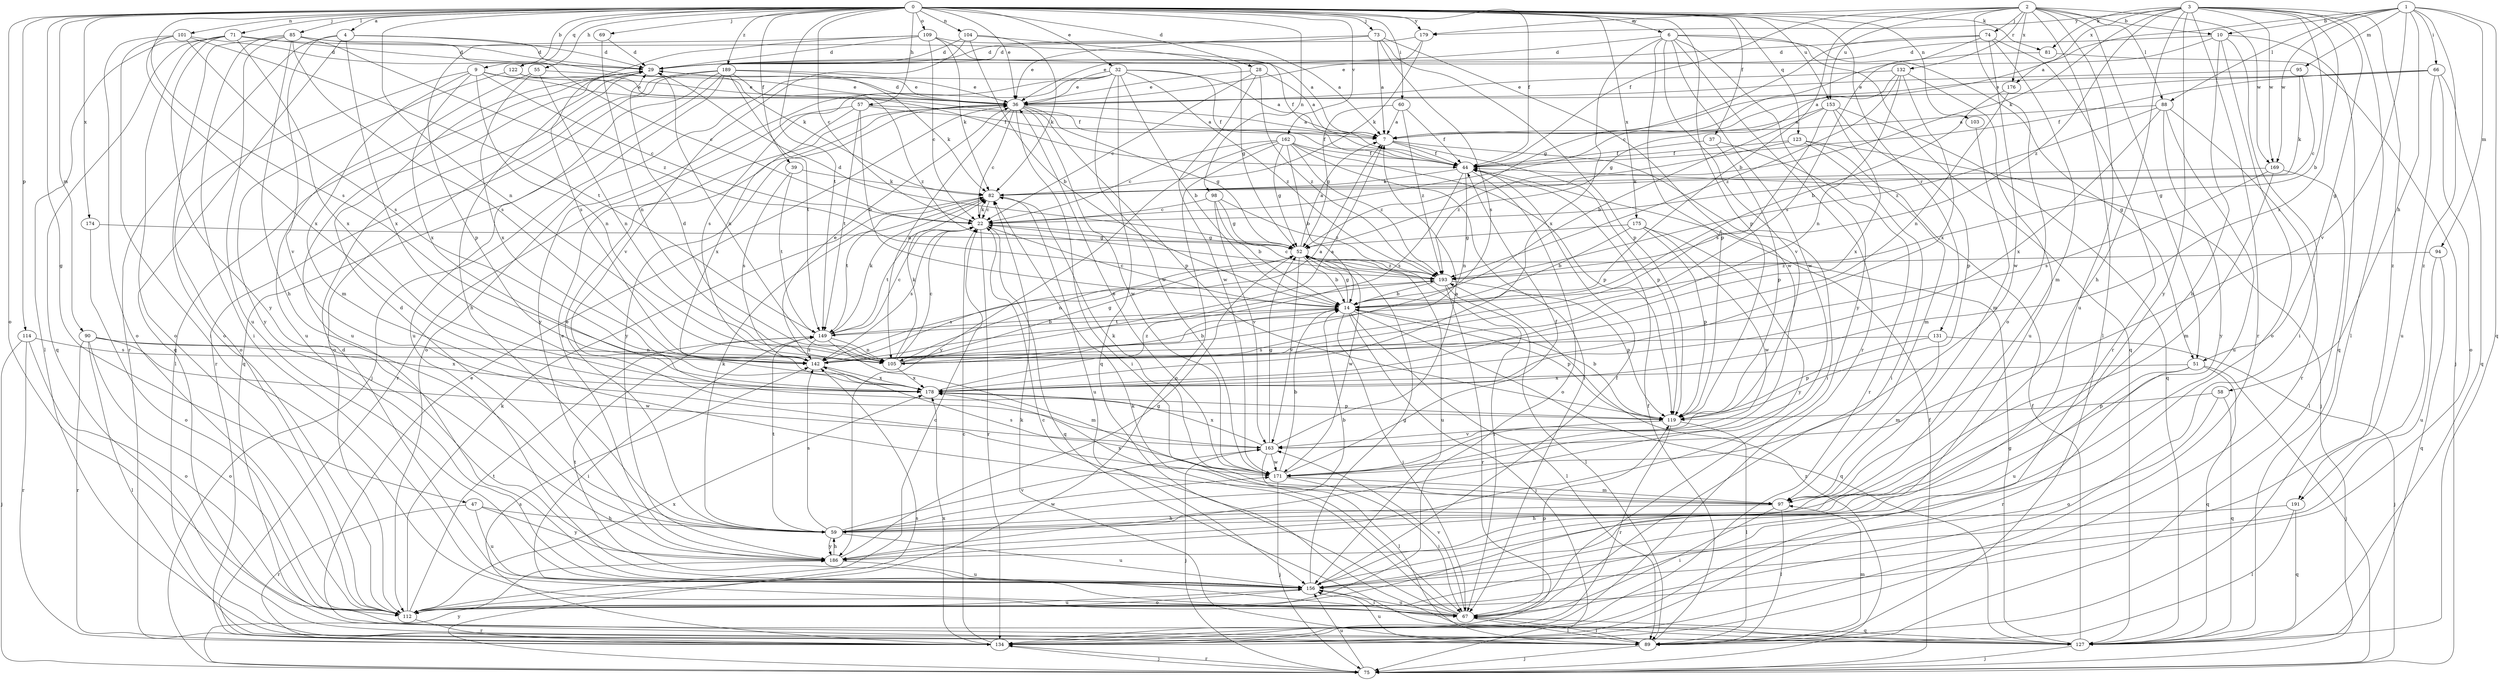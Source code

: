 strict digraph  {
0;
1;
2;
3;
4;
6;
7;
9;
10;
14;
22;
28;
29;
32;
36;
37;
39;
44;
47;
51;
52;
55;
57;
58;
59;
60;
66;
67;
69;
71;
73;
74;
75;
81;
82;
85;
88;
89;
90;
94;
95;
97;
98;
101;
103;
104;
105;
109;
112;
114;
119;
122;
123;
127;
131;
132;
134;
142;
149;
153;
156;
162;
163;
169;
171;
174;
175;
176;
178;
179;
186;
189;
191;
193;
0 -> 4  [label=a];
0 -> 6  [label=a];
0 -> 9  [label=b];
0 -> 22  [label=c];
0 -> 28  [label=d];
0 -> 32  [label=e];
0 -> 36  [label=e];
0 -> 37  [label=f];
0 -> 39  [label=f];
0 -> 44  [label=f];
0 -> 47  [label=g];
0 -> 55  [label=h];
0 -> 57  [label=h];
0 -> 60  [label=i];
0 -> 69  [label=j];
0 -> 71  [label=j];
0 -> 73  [label=j];
0 -> 81  [label=k];
0 -> 85  [label=l];
0 -> 90  [label=m];
0 -> 98  [label=n];
0 -> 101  [label=n];
0 -> 103  [label=n];
0 -> 104  [label=n];
0 -> 105  [label=n];
0 -> 109  [label=o];
0 -> 112  [label=o];
0 -> 114  [label=p];
0 -> 119  [label=p];
0 -> 122  [label=q];
0 -> 123  [label=q];
0 -> 131  [label=r];
0 -> 142  [label=s];
0 -> 149  [label=t];
0 -> 153  [label=u];
0 -> 162  [label=v];
0 -> 174  [label=x];
0 -> 175  [label=x];
0 -> 179  [label=y];
0 -> 189  [label=z];
1 -> 7  [label=a];
1 -> 10  [label=b];
1 -> 58  [label=h];
1 -> 66  [label=i];
1 -> 88  [label=l];
1 -> 94  [label=m];
1 -> 95  [label=m];
1 -> 127  [label=q];
1 -> 163  [label=v];
1 -> 169  [label=w];
1 -> 191  [label=z];
2 -> 10  [label=b];
2 -> 14  [label=b];
2 -> 44  [label=f];
2 -> 51  [label=g];
2 -> 74  [label=j];
2 -> 88  [label=l];
2 -> 89  [label=l];
2 -> 112  [label=o];
2 -> 132  [label=r];
2 -> 153  [label=u];
2 -> 156  [label=u];
2 -> 169  [label=w];
2 -> 176  [label=x];
2 -> 179  [label=y];
3 -> 14  [label=b];
3 -> 51  [label=g];
3 -> 59  [label=h];
3 -> 81  [label=k];
3 -> 82  [label=k];
3 -> 89  [label=l];
3 -> 134  [label=r];
3 -> 169  [label=w];
3 -> 176  [label=x];
3 -> 178  [label=x];
3 -> 179  [label=y];
3 -> 186  [label=y];
3 -> 191  [label=z];
3 -> 193  [label=z];
4 -> 29  [label=d];
4 -> 82  [label=k];
4 -> 127  [label=q];
4 -> 134  [label=r];
4 -> 163  [label=v];
4 -> 178  [label=x];
6 -> 29  [label=d];
6 -> 51  [label=g];
6 -> 119  [label=p];
6 -> 127  [label=q];
6 -> 134  [label=r];
6 -> 163  [label=v];
6 -> 171  [label=w];
6 -> 178  [label=x];
6 -> 186  [label=y];
7 -> 44  [label=f];
7 -> 67  [label=i];
7 -> 119  [label=p];
9 -> 22  [label=c];
9 -> 36  [label=e];
9 -> 44  [label=f];
9 -> 97  [label=m];
9 -> 105  [label=n];
9 -> 112  [label=o];
9 -> 178  [label=x];
10 -> 29  [label=d];
10 -> 36  [label=e];
10 -> 59  [label=h];
10 -> 67  [label=i];
10 -> 112  [label=o];
10 -> 127  [label=q];
14 -> 22  [label=c];
14 -> 52  [label=g];
14 -> 67  [label=i];
14 -> 75  [label=j];
14 -> 89  [label=l];
14 -> 119  [label=p];
14 -> 127  [label=q];
14 -> 149  [label=t];
22 -> 52  [label=g];
22 -> 82  [label=k];
22 -> 127  [label=q];
22 -> 134  [label=r];
22 -> 142  [label=s];
22 -> 149  [label=t];
28 -> 7  [label=a];
28 -> 22  [label=c];
28 -> 36  [label=e];
28 -> 171  [label=w];
28 -> 193  [label=z];
29 -> 36  [label=e];
29 -> 59  [label=h];
29 -> 89  [label=l];
29 -> 105  [label=n];
29 -> 156  [label=u];
32 -> 7  [label=a];
32 -> 14  [label=b];
32 -> 36  [label=e];
32 -> 44  [label=f];
32 -> 112  [label=o];
32 -> 127  [label=q];
32 -> 142  [label=s];
32 -> 171  [label=w];
32 -> 186  [label=y];
32 -> 193  [label=z];
36 -> 7  [label=a];
36 -> 22  [label=c];
36 -> 29  [label=d];
36 -> 52  [label=g];
36 -> 67  [label=i];
36 -> 105  [label=n];
36 -> 119  [label=p];
36 -> 171  [label=w];
36 -> 186  [label=y];
37 -> 44  [label=f];
37 -> 119  [label=p];
37 -> 134  [label=r];
39 -> 82  [label=k];
39 -> 142  [label=s];
39 -> 149  [label=t];
44 -> 82  [label=k];
44 -> 105  [label=n];
44 -> 112  [label=o];
44 -> 142  [label=s];
47 -> 59  [label=h];
47 -> 134  [label=r];
47 -> 156  [label=u];
47 -> 186  [label=y];
51 -> 75  [label=j];
51 -> 127  [label=q];
51 -> 134  [label=r];
51 -> 156  [label=u];
51 -> 178  [label=x];
52 -> 7  [label=a];
52 -> 14  [label=b];
52 -> 29  [label=d];
52 -> 67  [label=i];
52 -> 105  [label=n];
52 -> 156  [label=u];
52 -> 163  [label=v];
52 -> 171  [label=w];
52 -> 193  [label=z];
55 -> 36  [label=e];
55 -> 105  [label=n];
55 -> 156  [label=u];
55 -> 178  [label=x];
57 -> 7  [label=a];
57 -> 14  [label=b];
57 -> 44  [label=f];
57 -> 134  [label=r];
57 -> 149  [label=t];
57 -> 178  [label=x];
58 -> 112  [label=o];
58 -> 119  [label=p];
58 -> 127  [label=q];
59 -> 14  [label=b];
59 -> 29  [label=d];
59 -> 36  [label=e];
59 -> 82  [label=k];
59 -> 142  [label=s];
59 -> 149  [label=t];
59 -> 156  [label=u];
59 -> 163  [label=v];
59 -> 171  [label=w];
59 -> 186  [label=y];
60 -> 7  [label=a];
60 -> 44  [label=f];
60 -> 52  [label=g];
60 -> 193  [label=z];
66 -> 7  [label=a];
66 -> 36  [label=e];
66 -> 44  [label=f];
66 -> 112  [label=o];
66 -> 127  [label=q];
66 -> 156  [label=u];
67 -> 22  [label=c];
67 -> 29  [label=d];
67 -> 82  [label=k];
67 -> 89  [label=l];
67 -> 119  [label=p];
67 -> 127  [label=q];
67 -> 156  [label=u];
67 -> 163  [label=v];
69 -> 29  [label=d];
69 -> 105  [label=n];
71 -> 7  [label=a];
71 -> 29  [label=d];
71 -> 89  [label=l];
71 -> 112  [label=o];
71 -> 127  [label=q];
71 -> 178  [label=x];
71 -> 186  [label=y];
73 -> 7  [label=a];
73 -> 29  [label=d];
73 -> 36  [label=e];
73 -> 119  [label=p];
73 -> 142  [label=s];
73 -> 171  [label=w];
74 -> 29  [label=d];
74 -> 52  [label=g];
74 -> 97  [label=m];
74 -> 134  [label=r];
74 -> 142  [label=s];
74 -> 171  [label=w];
75 -> 44  [label=f];
75 -> 134  [label=r];
75 -> 142  [label=s];
75 -> 156  [label=u];
75 -> 186  [label=y];
75 -> 193  [label=z];
81 -> 22  [label=c];
81 -> 75  [label=j];
82 -> 22  [label=c];
82 -> 149  [label=t];
82 -> 156  [label=u];
85 -> 22  [label=c];
85 -> 29  [label=d];
85 -> 59  [label=h];
85 -> 67  [label=i];
85 -> 112  [label=o];
85 -> 142  [label=s];
85 -> 156  [label=u];
85 -> 193  [label=z];
88 -> 7  [label=a];
88 -> 134  [label=r];
88 -> 156  [label=u];
88 -> 178  [label=x];
88 -> 186  [label=y];
88 -> 193  [label=z];
89 -> 36  [label=e];
89 -> 44  [label=f];
89 -> 67  [label=i];
89 -> 75  [label=j];
89 -> 82  [label=k];
89 -> 97  [label=m];
89 -> 156  [label=u];
90 -> 89  [label=l];
90 -> 105  [label=n];
90 -> 112  [label=o];
90 -> 134  [label=r];
90 -> 171  [label=w];
90 -> 178  [label=x];
94 -> 127  [label=q];
94 -> 156  [label=u];
94 -> 193  [label=z];
95 -> 22  [label=c];
95 -> 36  [label=e];
95 -> 82  [label=k];
97 -> 59  [label=h];
97 -> 67  [label=i];
97 -> 89  [label=l];
97 -> 178  [label=x];
98 -> 14  [label=b];
98 -> 22  [label=c];
98 -> 52  [label=g];
98 -> 163  [label=v];
98 -> 193  [label=z];
101 -> 29  [label=d];
101 -> 67  [label=i];
101 -> 112  [label=o];
101 -> 142  [label=s];
101 -> 149  [label=t];
101 -> 178  [label=x];
103 -> 97  [label=m];
104 -> 14  [label=b];
104 -> 29  [label=d];
104 -> 52  [label=g];
104 -> 82  [label=k];
104 -> 163  [label=v];
105 -> 7  [label=a];
105 -> 14  [label=b];
105 -> 22  [label=c];
105 -> 29  [label=d];
105 -> 52  [label=g];
105 -> 82  [label=k];
105 -> 178  [label=x];
109 -> 7  [label=a];
109 -> 22  [label=c];
109 -> 29  [label=d];
109 -> 44  [label=f];
109 -> 82  [label=k];
109 -> 119  [label=p];
109 -> 142  [label=s];
112 -> 22  [label=c];
112 -> 82  [label=k];
112 -> 134  [label=r];
112 -> 149  [label=t];
112 -> 156  [label=u];
112 -> 178  [label=x];
114 -> 75  [label=j];
114 -> 112  [label=o];
114 -> 134  [label=r];
114 -> 142  [label=s];
119 -> 14  [label=b];
119 -> 89  [label=l];
119 -> 134  [label=r];
119 -> 163  [label=v];
122 -> 36  [label=e];
122 -> 44  [label=f];
122 -> 186  [label=y];
123 -> 44  [label=f];
123 -> 67  [label=i];
123 -> 75  [label=j];
123 -> 97  [label=m];
123 -> 193  [label=z];
127 -> 44  [label=f];
127 -> 52  [label=g];
127 -> 75  [label=j];
131 -> 75  [label=j];
131 -> 97  [label=m];
131 -> 119  [label=p];
131 -> 142  [label=s];
132 -> 36  [label=e];
132 -> 52  [label=g];
132 -> 105  [label=n];
132 -> 156  [label=u];
132 -> 178  [label=x];
132 -> 193  [label=z];
134 -> 22  [label=c];
134 -> 75  [label=j];
134 -> 142  [label=s];
134 -> 178  [label=x];
142 -> 7  [label=a];
142 -> 36  [label=e];
142 -> 178  [label=x];
149 -> 14  [label=b];
149 -> 22  [label=c];
149 -> 67  [label=i];
149 -> 82  [label=k];
149 -> 97  [label=m];
149 -> 105  [label=n];
149 -> 142  [label=s];
153 -> 7  [label=a];
153 -> 14  [label=b];
153 -> 119  [label=p];
153 -> 127  [label=q];
153 -> 142  [label=s];
153 -> 178  [label=x];
156 -> 44  [label=f];
156 -> 52  [label=g];
156 -> 67  [label=i];
156 -> 112  [label=o];
156 -> 149  [label=t];
162 -> 14  [label=b];
162 -> 22  [label=c];
162 -> 44  [label=f];
162 -> 52  [label=g];
162 -> 67  [label=i];
162 -> 112  [label=o];
162 -> 119  [label=p];
162 -> 186  [label=y];
162 -> 193  [label=z];
163 -> 7  [label=a];
163 -> 52  [label=g];
163 -> 75  [label=j];
163 -> 89  [label=l];
163 -> 171  [label=w];
163 -> 178  [label=x];
169 -> 82  [label=k];
169 -> 89  [label=l];
169 -> 97  [label=m];
169 -> 142  [label=s];
171 -> 14  [label=b];
171 -> 36  [label=e];
171 -> 44  [label=f];
171 -> 67  [label=i];
171 -> 75  [label=j];
171 -> 82  [label=k];
171 -> 97  [label=m];
171 -> 142  [label=s];
174 -> 52  [label=g];
174 -> 112  [label=o];
175 -> 14  [label=b];
175 -> 52  [label=g];
175 -> 119  [label=p];
175 -> 171  [label=w];
175 -> 186  [label=y];
176 -> 14  [label=b];
176 -> 105  [label=n];
178 -> 119  [label=p];
178 -> 193  [label=z];
179 -> 29  [label=d];
179 -> 36  [label=e];
179 -> 82  [label=k];
186 -> 36  [label=e];
186 -> 52  [label=g];
186 -> 59  [label=h];
186 -> 156  [label=u];
189 -> 36  [label=e];
189 -> 75  [label=j];
189 -> 82  [label=k];
189 -> 112  [label=o];
189 -> 127  [label=q];
189 -> 134  [label=r];
189 -> 149  [label=t];
189 -> 156  [label=u];
189 -> 193  [label=z];
191 -> 59  [label=h];
191 -> 89  [label=l];
191 -> 127  [label=q];
193 -> 14  [label=b];
193 -> 22  [label=c];
193 -> 89  [label=l];
193 -> 119  [label=p];
193 -> 134  [label=r];
193 -> 142  [label=s];
}
